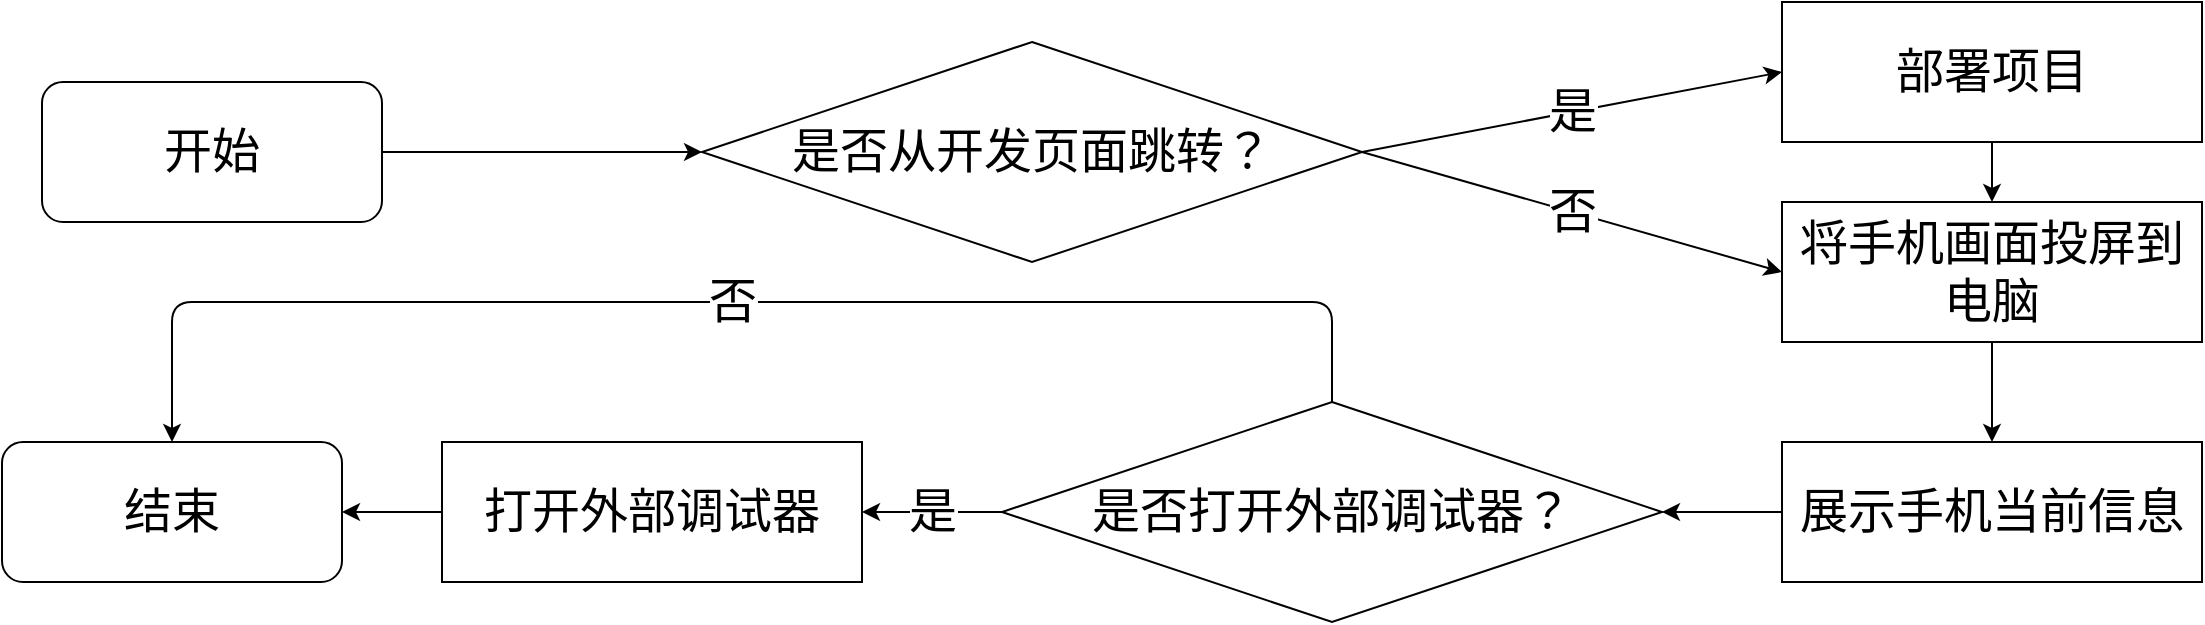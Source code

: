 <mxfile>
    <diagram id="ehczy5eFpTxXz05Z_Uds" name="第 1 页">
        <mxGraphModel dx="1812" dy="1198" grid="1" gridSize="10" guides="1" tooltips="1" connect="1" arrows="1" fold="1" page="1" pageScale="1" pageWidth="1169" pageHeight="827" math="0" shadow="0">
            <root>
                <mxCell id="0"/>
                <mxCell id="1" parent="0"/>
                <mxCell id="4" style="edgeStyle=none;html=1;exitX=1;exitY=0.5;exitDx=0;exitDy=0;entryX=0;entryY=0.5;entryDx=0;entryDy=0;fontSize=24;" edge="1" parent="1" source="2" target="3">
                    <mxGeometry relative="1" as="geometry"/>
                </mxCell>
                <mxCell id="2" value="&lt;font style=&quot;font-size: 24px;&quot;&gt;开始&lt;/font&gt;" style="rounded=1;whiteSpace=wrap;html=1;" vertex="1" parent="1">
                    <mxGeometry x="30" y="80" width="170" height="70" as="geometry"/>
                </mxCell>
                <mxCell id="3" value="是否从开发页面跳转？" style="rhombus;whiteSpace=wrap;html=1;fontSize=24;" vertex="1" parent="1">
                    <mxGeometry x="360" y="60" width="330" height="110" as="geometry"/>
                </mxCell>
                <mxCell id="11" style="edgeStyle=none;html=1;exitX=0.5;exitY=1;exitDx=0;exitDy=0;entryX=0.5;entryY=0;entryDx=0;entryDy=0;fontSize=24;" edge="1" parent="1" source="5" target="7">
                    <mxGeometry relative="1" as="geometry"/>
                </mxCell>
                <mxCell id="5" value="部署项目" style="rounded=0;whiteSpace=wrap;html=1;fontSize=24;" vertex="1" parent="1">
                    <mxGeometry x="900" y="40" width="210" height="70" as="geometry"/>
                </mxCell>
                <mxCell id="17" style="edgeStyle=none;html=1;exitX=0.5;exitY=1;exitDx=0;exitDy=0;entryX=0.5;entryY=0;entryDx=0;entryDy=0;fontSize=24;" edge="1" parent="1" source="7" target="16">
                    <mxGeometry relative="1" as="geometry"/>
                </mxCell>
                <mxCell id="7" value="将手机画面投屏到电脑" style="rounded=0;whiteSpace=wrap;html=1;fontSize=24;" vertex="1" parent="1">
                    <mxGeometry x="900" y="140" width="210" height="70" as="geometry"/>
                </mxCell>
                <mxCell id="8" value="s" style="endArrow=classic;html=1;fontSize=24;exitX=1;exitY=0.5;exitDx=0;exitDy=0;entryX=0;entryY=0.5;entryDx=0;entryDy=0;" edge="1" parent="1" source="3" target="5">
                    <mxGeometry relative="1" as="geometry">
                        <mxPoint x="640" y="240" as="sourcePoint"/>
                        <mxPoint x="740" y="240" as="targetPoint"/>
                    </mxGeometry>
                </mxCell>
                <mxCell id="9" value="是" style="edgeLabel;resizable=0;html=1;align=center;verticalAlign=middle;fontSize=24;" connectable="0" vertex="1" parent="8">
                    <mxGeometry relative="1" as="geometry"/>
                </mxCell>
                <mxCell id="12" value="" style="endArrow=classic;html=1;fontSize=24;exitX=1;exitY=0.5;exitDx=0;exitDy=0;entryX=0;entryY=0.5;entryDx=0;entryDy=0;" edge="1" parent="1" source="3" target="7">
                    <mxGeometry relative="1" as="geometry">
                        <mxPoint x="595" y="140" as="sourcePoint"/>
                        <mxPoint x="695" y="280" as="targetPoint"/>
                    </mxGeometry>
                </mxCell>
                <mxCell id="13" value="否" style="edgeLabel;resizable=0;html=1;align=center;verticalAlign=middle;fontSize=24;" connectable="0" vertex="1" parent="12">
                    <mxGeometry relative="1" as="geometry"/>
                </mxCell>
                <mxCell id="24" style="edgeStyle=none;html=1;exitX=0;exitY=0.5;exitDx=0;exitDy=0;entryX=1;entryY=0.5;entryDx=0;entryDy=0;fontSize=24;" edge="1" parent="1" source="16" target="19">
                    <mxGeometry relative="1" as="geometry"/>
                </mxCell>
                <mxCell id="16" value="展示手机当前信息" style="rounded=0;whiteSpace=wrap;html=1;fontSize=24;" vertex="1" parent="1">
                    <mxGeometry x="900" y="260" width="210" height="70" as="geometry"/>
                </mxCell>
                <mxCell id="19" value="是否打开外部调试器？" style="rhombus;whiteSpace=wrap;html=1;fontSize=24;" vertex="1" parent="1">
                    <mxGeometry x="510" y="240" width="330" height="110" as="geometry"/>
                </mxCell>
                <mxCell id="23" style="edgeStyle=none;html=1;exitX=0;exitY=0.5;exitDx=0;exitDy=0;entryX=1;entryY=0.5;entryDx=0;entryDy=0;fontSize=24;" edge="1" parent="1" source="21" target="22">
                    <mxGeometry relative="1" as="geometry"/>
                </mxCell>
                <mxCell id="21" value="打开外部调试器" style="rounded=0;whiteSpace=wrap;html=1;fontSize=24;" vertex="1" parent="1">
                    <mxGeometry x="230" y="260" width="210" height="70" as="geometry"/>
                </mxCell>
                <mxCell id="22" value="&lt;font style=&quot;font-size: 24px;&quot;&gt;结束&lt;/font&gt;" style="rounded=1;whiteSpace=wrap;html=1;" vertex="1" parent="1">
                    <mxGeometry x="10" y="260" width="170" height="70" as="geometry"/>
                </mxCell>
                <mxCell id="25" value="s" style="endArrow=classic;html=1;fontSize=24;exitX=0;exitY=0.5;exitDx=0;exitDy=0;entryX=1;entryY=0.5;entryDx=0;entryDy=0;" edge="1" parent="1" source="19" target="21">
                    <mxGeometry relative="1" as="geometry">
                        <mxPoint x="420" y="470" as="sourcePoint"/>
                        <mxPoint x="520" y="470" as="targetPoint"/>
                    </mxGeometry>
                </mxCell>
                <mxCell id="26" value="是" style="edgeLabel;resizable=0;html=1;align=center;verticalAlign=middle;fontSize=24;" connectable="0" vertex="1" parent="25">
                    <mxGeometry relative="1" as="geometry"/>
                </mxCell>
                <mxCell id="27" value="" style="endArrow=classic;html=1;fontSize=24;exitX=0.5;exitY=0;exitDx=0;exitDy=0;entryX=0.5;entryY=0;entryDx=0;entryDy=0;" edge="1" parent="1" source="19" target="22">
                    <mxGeometry relative="1" as="geometry">
                        <mxPoint x="540" y="390" as="sourcePoint"/>
                        <mxPoint x="640" y="390" as="targetPoint"/>
                        <Array as="points">
                            <mxPoint x="675" y="190"/>
                            <mxPoint x="95" y="190"/>
                        </Array>
                    </mxGeometry>
                </mxCell>
                <mxCell id="28" value="否" style="edgeLabel;resizable=0;html=1;align=center;verticalAlign=middle;fontSize=24;" connectable="0" vertex="1" parent="27">
                    <mxGeometry relative="1" as="geometry"/>
                </mxCell>
            </root>
        </mxGraphModel>
    </diagram>
</mxfile>